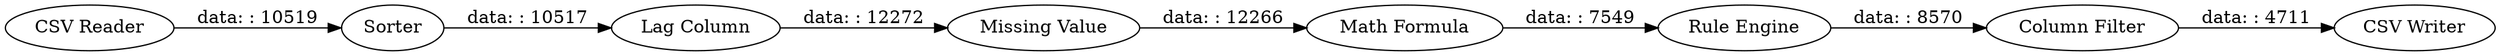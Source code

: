 digraph {
	"4204970936881917949_2" [label=Sorter]
	"4204970936881917949_21" [label="Lag Column"]
	"4204970936881917949_26" [label="CSV Writer"]
	"4204970936881917949_23" [label="Math Formula"]
	"4204970936881917949_24" [label="Rule Engine"]
	"4204970936881917949_1" [label="CSV Reader"]
	"4204970936881917949_22" [label="Missing Value"]
	"4204970936881917949_25" [label="Column Filter"]
	"4204970936881917949_24" -> "4204970936881917949_25" [label="data: : 8570"]
	"4204970936881917949_23" -> "4204970936881917949_24" [label="data: : 7549"]
	"4204970936881917949_25" -> "4204970936881917949_26" [label="data: : 4711"]
	"4204970936881917949_2" -> "4204970936881917949_21" [label="data: : 10517"]
	"4204970936881917949_21" -> "4204970936881917949_22" [label="data: : 12272"]
	"4204970936881917949_22" -> "4204970936881917949_23" [label="data: : 12266"]
	"4204970936881917949_1" -> "4204970936881917949_2" [label="data: : 10519"]
	rankdir=LR
}
